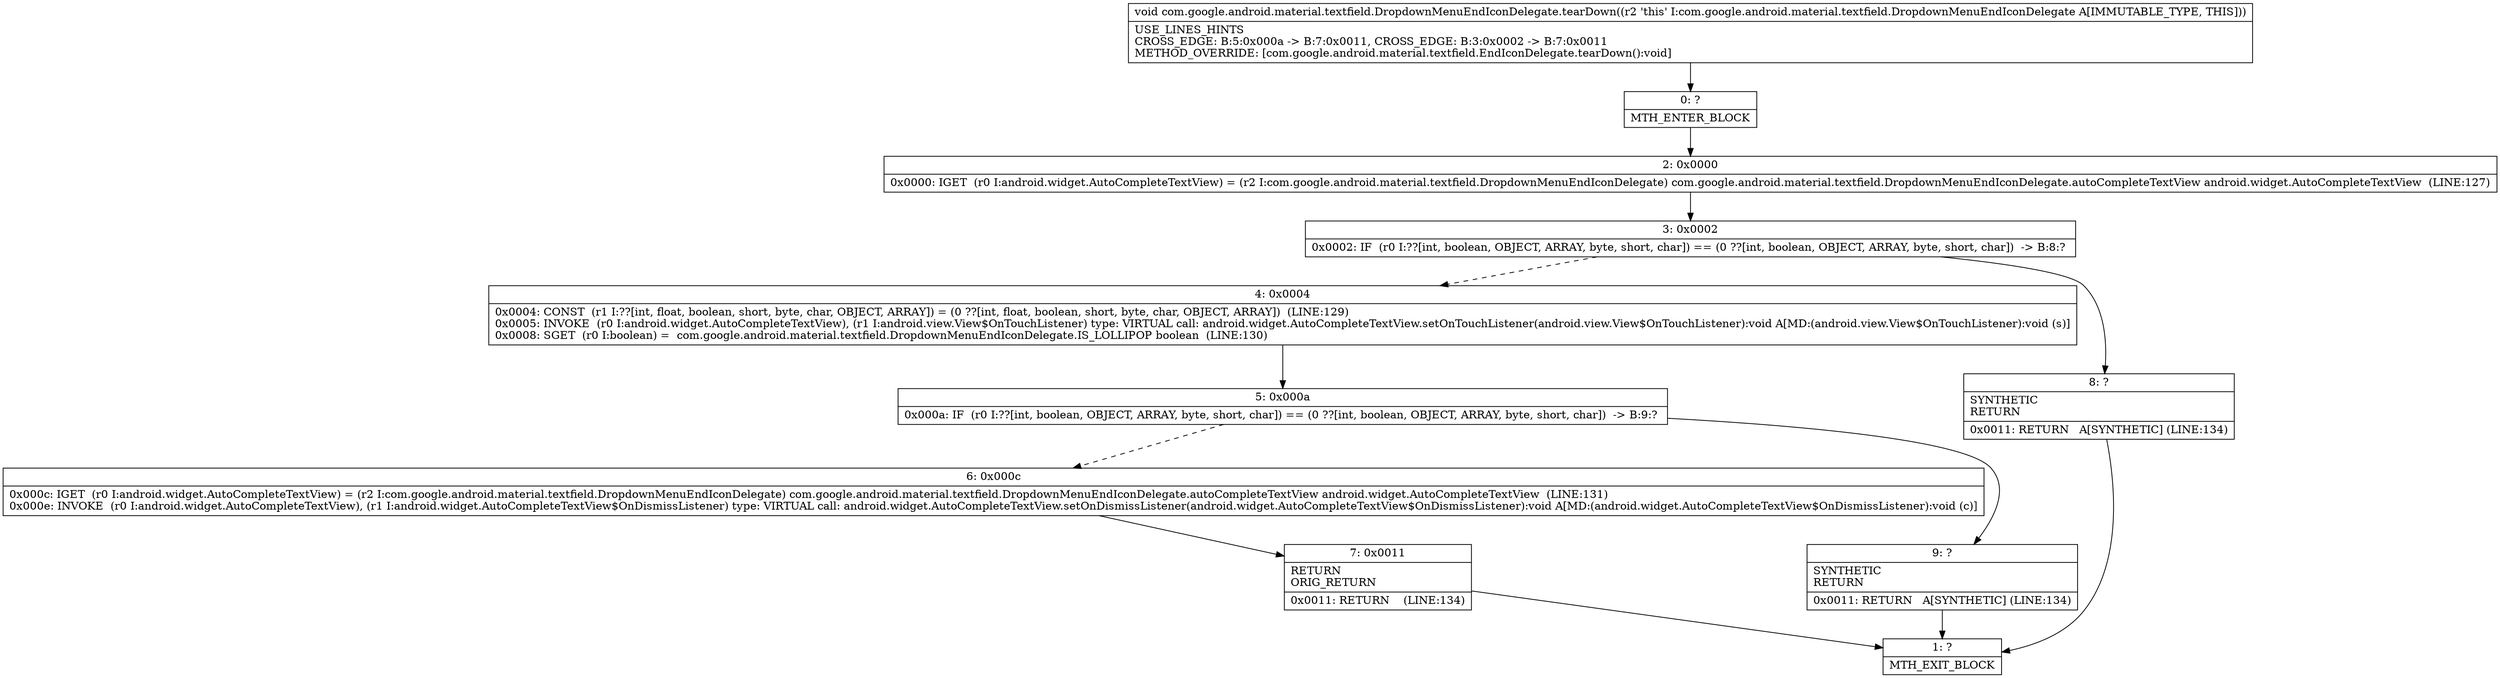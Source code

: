 digraph "CFG forcom.google.android.material.textfield.DropdownMenuEndIconDelegate.tearDown()V" {
Node_0 [shape=record,label="{0\:\ ?|MTH_ENTER_BLOCK\l}"];
Node_2 [shape=record,label="{2\:\ 0x0000|0x0000: IGET  (r0 I:android.widget.AutoCompleteTextView) = (r2 I:com.google.android.material.textfield.DropdownMenuEndIconDelegate) com.google.android.material.textfield.DropdownMenuEndIconDelegate.autoCompleteTextView android.widget.AutoCompleteTextView  (LINE:127)\l}"];
Node_3 [shape=record,label="{3\:\ 0x0002|0x0002: IF  (r0 I:??[int, boolean, OBJECT, ARRAY, byte, short, char]) == (0 ??[int, boolean, OBJECT, ARRAY, byte, short, char])  \-\> B:8:? \l}"];
Node_4 [shape=record,label="{4\:\ 0x0004|0x0004: CONST  (r1 I:??[int, float, boolean, short, byte, char, OBJECT, ARRAY]) = (0 ??[int, float, boolean, short, byte, char, OBJECT, ARRAY])  (LINE:129)\l0x0005: INVOKE  (r0 I:android.widget.AutoCompleteTextView), (r1 I:android.view.View$OnTouchListener) type: VIRTUAL call: android.widget.AutoCompleteTextView.setOnTouchListener(android.view.View$OnTouchListener):void A[MD:(android.view.View$OnTouchListener):void (s)]\l0x0008: SGET  (r0 I:boolean) =  com.google.android.material.textfield.DropdownMenuEndIconDelegate.IS_LOLLIPOP boolean  (LINE:130)\l}"];
Node_5 [shape=record,label="{5\:\ 0x000a|0x000a: IF  (r0 I:??[int, boolean, OBJECT, ARRAY, byte, short, char]) == (0 ??[int, boolean, OBJECT, ARRAY, byte, short, char])  \-\> B:9:? \l}"];
Node_6 [shape=record,label="{6\:\ 0x000c|0x000c: IGET  (r0 I:android.widget.AutoCompleteTextView) = (r2 I:com.google.android.material.textfield.DropdownMenuEndIconDelegate) com.google.android.material.textfield.DropdownMenuEndIconDelegate.autoCompleteTextView android.widget.AutoCompleteTextView  (LINE:131)\l0x000e: INVOKE  (r0 I:android.widget.AutoCompleteTextView), (r1 I:android.widget.AutoCompleteTextView$OnDismissListener) type: VIRTUAL call: android.widget.AutoCompleteTextView.setOnDismissListener(android.widget.AutoCompleteTextView$OnDismissListener):void A[MD:(android.widget.AutoCompleteTextView$OnDismissListener):void (c)]\l}"];
Node_7 [shape=record,label="{7\:\ 0x0011|RETURN\lORIG_RETURN\l|0x0011: RETURN    (LINE:134)\l}"];
Node_1 [shape=record,label="{1\:\ ?|MTH_EXIT_BLOCK\l}"];
Node_9 [shape=record,label="{9\:\ ?|SYNTHETIC\lRETURN\l|0x0011: RETURN   A[SYNTHETIC] (LINE:134)\l}"];
Node_8 [shape=record,label="{8\:\ ?|SYNTHETIC\lRETURN\l|0x0011: RETURN   A[SYNTHETIC] (LINE:134)\l}"];
MethodNode[shape=record,label="{void com.google.android.material.textfield.DropdownMenuEndIconDelegate.tearDown((r2 'this' I:com.google.android.material.textfield.DropdownMenuEndIconDelegate A[IMMUTABLE_TYPE, THIS]))  | USE_LINES_HINTS\lCROSS_EDGE: B:5:0x000a \-\> B:7:0x0011, CROSS_EDGE: B:3:0x0002 \-\> B:7:0x0011\lMETHOD_OVERRIDE: [com.google.android.material.textfield.EndIconDelegate.tearDown():void]\l}"];
MethodNode -> Node_0;Node_0 -> Node_2;
Node_2 -> Node_3;
Node_3 -> Node_4[style=dashed];
Node_3 -> Node_8;
Node_4 -> Node_5;
Node_5 -> Node_6[style=dashed];
Node_5 -> Node_9;
Node_6 -> Node_7;
Node_7 -> Node_1;
Node_9 -> Node_1;
Node_8 -> Node_1;
}

